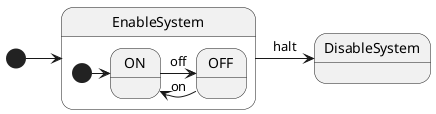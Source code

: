 @startuml

[*] -> EnableSystem

state EnableSystem {
  [*] -> ON
  ON -> OFF : off
  OFF -> ON : on
}

EnableSystem -> DisableSystem : halt

@enduml
